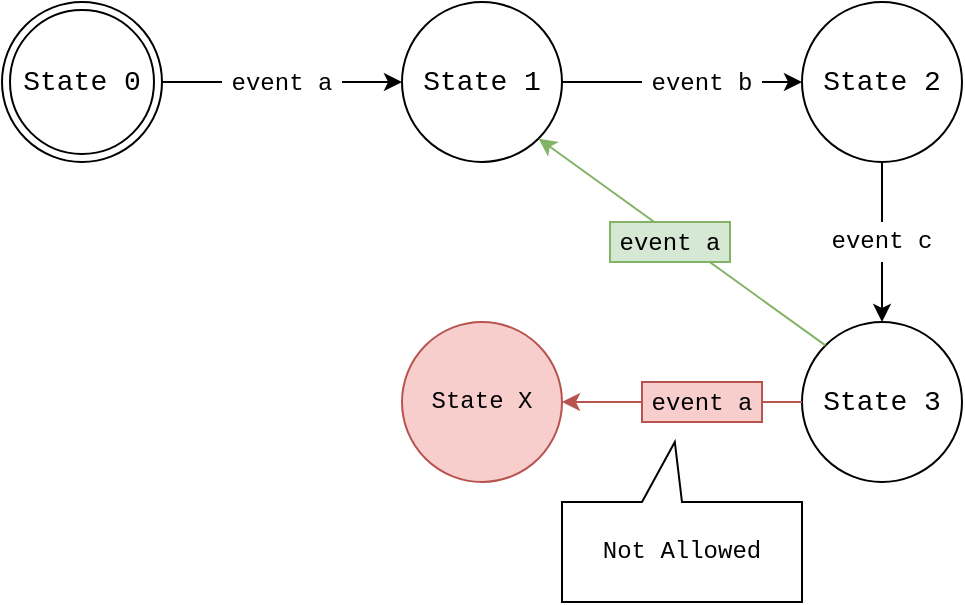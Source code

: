 <mxfile userAgent="Mozilla/5.0 (X11; Linux x86_64) AppleWebKit/537.36 (KHTML, like Gecko) draw.io/7.3.5 Chrome/58.0.303.110 Electron/1.7.5 Safari/537.36" version="7.3.5" editor="www.draw.io" type="device"><diagram id="e87a0c4f-9b70-1f10-b841-f3d37b9ebefe" name="Page-1"><mxGraphModel dx="1104" dy="988" grid="1" gridSize="10" guides="1" tooltips="1" connect="1" arrows="1" fold="1" page="1" pageScale="1" pageWidth="827" pageHeight="1169" background="#ffffff" math="0" shadow="0"><root><mxCell id="0"/><mxCell id="1" parent="0"/><mxCell id="2" value="State 0" style="ellipse;shape=doubleEllipse;whiteSpace=wrap;html=1;aspect=fixed;strokeColor=#000000;strokeWidth=1;fillColor=#ffffff;fontFamily=Courier New;fontSize=14;fontColor=#000000;align=center;" vertex="1" parent="1"><mxGeometry x="80" y="120" width="80" height="80" as="geometry"/></mxCell><mxCell id="3" value="State 1" style="ellipse;whiteSpace=wrap;html=1;aspect=fixed;strokeColor=#000000;strokeWidth=1;fillColor=#ffffff;fontFamily=Courier New;fontSize=14;fontColor=#000000;align=center;" vertex="1" parent="1"><mxGeometry x="280" y="120" width="80" height="80" as="geometry"/></mxCell><mxCell id="4" value="State 2" style="ellipse;whiteSpace=wrap;html=1;aspect=fixed;strokeColor=#000000;strokeWidth=1;fillColor=#ffffff;fontFamily=Courier New;fontSize=14;fontColor=#000000;align=center;" vertex="1" parent="1"><mxGeometry x="480" y="120" width="80" height="80" as="geometry"/></mxCell><mxCell id="5" value="" style="endArrow=classic;html=1;strokeColor=#000000;strokeWidth=1;fontFamily=Courier New;fontSize=14;fontColor=#000000;entryX=0;entryY=0.5;exitX=1;exitY=0.5;" edge="1" parent="1" source="2" target="3"><mxGeometry width="50" height="50" relative="1" as="geometry"><mxPoint x="170" y="160" as="sourcePoint"/><mxPoint x="220" y="110" as="targetPoint"/></mxGeometry></mxCell><mxCell id="6" value="&lt;font style=&quot;font-size: 12px&quot;&gt;event a&lt;/font&gt;" style="text;html=1;strokeColor=none;fillColor=#ffffff;align=center;verticalAlign=middle;whiteSpace=wrap;fontFamily=Courier New;fontSize=14;fontColor=#000000;" vertex="1" parent="1"><mxGeometry x="190" y="150" width="60" height="20" as="geometry"/></mxCell><mxCell id="8" value="" style="endArrow=classic;html=1;strokeColor=#000000;strokeWidth=1;fontFamily=Courier New;fontSize=14;fontColor=#000000;exitX=1;exitY=0.5;" edge="1" parent="1" source="3" target="4"><mxGeometry width="50" height="50" relative="1" as="geometry"><mxPoint x="150" y="340" as="sourcePoint"/><mxPoint x="200" y="290" as="targetPoint"/></mxGeometry></mxCell><mxCell id="9" value="&lt;font style=&quot;font-size: 12px&quot;&gt;event b&lt;/font&gt;" style="text;html=1;strokeColor=none;fillColor=#ffffff;align=center;verticalAlign=middle;whiteSpace=wrap;fontFamily=Courier New;fontSize=14;fontColor=#000000;" vertex="1" parent="1"><mxGeometry x="400" y="150" width="60" height="20" as="geometry"/></mxCell><mxCell id="10" value="State 3" style="ellipse;whiteSpace=wrap;html=1;aspect=fixed;strokeColor=#000000;strokeWidth=1;fillColor=#ffffff;fontFamily=Courier New;fontSize=14;fontColor=#000000;align=center;" vertex="1" parent="1"><mxGeometry x="480" y="280" width="80" height="80" as="geometry"/></mxCell><mxCell id="11" value="" style="endArrow=classic;html=1;strokeColor=#000000;strokeWidth=1;fontFamily=Courier New;fontSize=14;fontColor=#000000;entryX=0.5;entryY=0;exitX=0.5;exitY=1;" edge="1" parent="1" source="4" target="10"><mxGeometry width="50" height="50" relative="1" as="geometry"><mxPoint x="350" y="290" as="sourcePoint"/><mxPoint x="400" y="240" as="targetPoint"/></mxGeometry></mxCell><mxCell id="12" value="event c" style="text;html=1;strokeColor=none;fillColor=#ffffff;align=center;verticalAlign=middle;whiteSpace=wrap;fontFamily=Courier New;fontSize=12;fontColor=#000000;" vertex="1" parent="1"><mxGeometry x="490" y="230" width="60" height="20" as="geometry"/></mxCell><mxCell id="13" value="State X" style="ellipse;whiteSpace=wrap;html=1;aspect=fixed;strokeColor=#b85450;strokeWidth=1;fillColor=#f8cecc;fontFamily=Courier New;fontSize=12;fontColor=#000000;align=center;" vertex="1" parent="1"><mxGeometry x="280" y="280" width="80" height="80" as="geometry"/></mxCell><mxCell id="14" value="" style="endArrow=classic;html=1;strokeColor=#b85450;strokeWidth=1;fontFamily=Courier New;fontSize=12;fontColor=#000000;exitX=0;exitY=0.5;entryX=1;entryY=0.5;fillColor=#f8cecc;" edge="1" parent="1" source="10" target="13"><mxGeometry width="50" height="50" relative="1" as="geometry"><mxPoint x="380" y="430" as="sourcePoint"/><mxPoint x="430" y="380" as="targetPoint"/></mxGeometry></mxCell><mxCell id="15" value="" style="endArrow=classic;html=1;strokeColor=#82b366;strokeWidth=1;fontFamily=Courier New;fontSize=12;fontColor=#000000;entryX=1;entryY=1;exitX=0;exitY=0;fillColor=#d5e8d4;" edge="1" parent="1" source="10" target="3"><mxGeometry width="50" height="50" relative="1" as="geometry"><mxPoint x="400" y="270" as="sourcePoint"/><mxPoint x="450" y="220" as="targetPoint"/></mxGeometry></mxCell><mxCell id="17" value="&lt;font style=&quot;font-size: 12px&quot;&gt;event a&lt;/font&gt;" style="text;html=1;strokeColor=#b85450;fillColor=#f8cecc;align=center;verticalAlign=middle;whiteSpace=wrap;fontFamily=Courier New;fontSize=14;fontColor=#000000;" vertex="1" parent="1"><mxGeometry x="400" y="310" width="60" height="20" as="geometry"/></mxCell><mxCell id="18" value="&lt;font style=&quot;font-size: 12px&quot;&gt;event a&lt;/font&gt;" style="text;html=1;strokeColor=#82b366;fillColor=#d5e8d4;align=center;verticalAlign=middle;whiteSpace=wrap;fontFamily=Courier New;fontSize=14;fontColor=#000000;" vertex="1" parent="1"><mxGeometry x="384" y="230" width="60" height="20" as="geometry"/></mxCell><mxCell id="19" value="" style="shape=callout;whiteSpace=wrap;html=1;perimeter=calloutPerimeter;strokeColor=#000000;strokeWidth=1;fillColor=#ffffff;fontFamily=Courier New;fontSize=12;fontColor=#000000;align=center;position2=0.53;rotation=180;" vertex="1" parent="1"><mxGeometry x="360" y="340" width="120" height="80" as="geometry"/></mxCell><mxCell id="20" value="Not Allowed" style="text;html=1;strokeColor=none;fillColor=none;align=center;verticalAlign=middle;whiteSpace=wrap;fontFamily=Courier New;fontSize=12;fontColor=#000000;" vertex="1" parent="1"><mxGeometry x="375" y="385" width="90" height="20" as="geometry"/></mxCell></root></mxGraphModel></diagram></mxfile>
